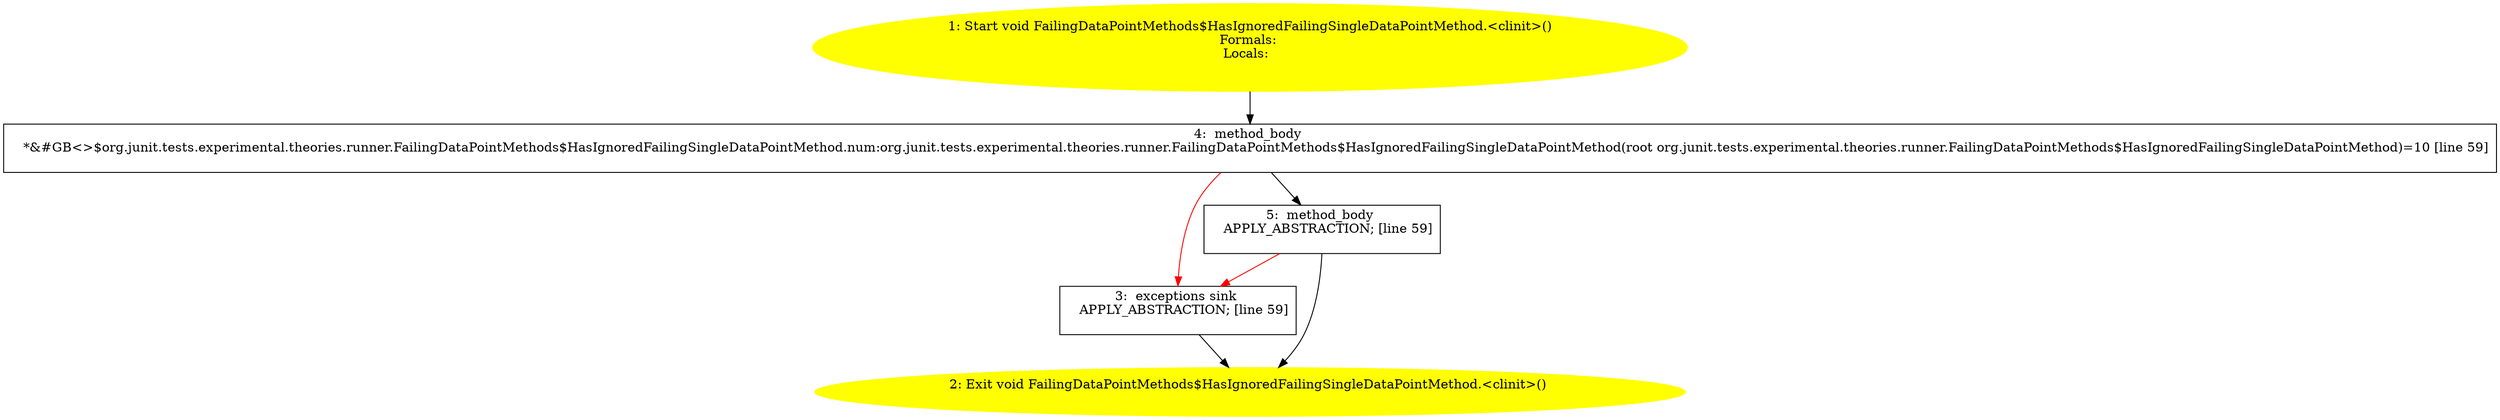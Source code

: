/* @generated */
digraph cfg {
"org.junit.tests.experimental.theories.runner.FailingDataPointMethods$HasIgnoredFailingSingleDataPoin.eb895e6ff8d3d1b73cd9693114f5d60b_1" [label="1: Start void FailingDataPointMethods$HasIgnoredFailingSingleDataPointMethod.<clinit>()\nFormals: \nLocals:  \n  " color=yellow style=filled]
	

	 "org.junit.tests.experimental.theories.runner.FailingDataPointMethods$HasIgnoredFailingSingleDataPoin.eb895e6ff8d3d1b73cd9693114f5d60b_1" -> "org.junit.tests.experimental.theories.runner.FailingDataPointMethods$HasIgnoredFailingSingleDataPoin.eb895e6ff8d3d1b73cd9693114f5d60b_4" ;
"org.junit.tests.experimental.theories.runner.FailingDataPointMethods$HasIgnoredFailingSingleDataPoin.eb895e6ff8d3d1b73cd9693114f5d60b_2" [label="2: Exit void FailingDataPointMethods$HasIgnoredFailingSingleDataPointMethod.<clinit>() \n  " color=yellow style=filled]
	

"org.junit.tests.experimental.theories.runner.FailingDataPointMethods$HasIgnoredFailingSingleDataPoin.eb895e6ff8d3d1b73cd9693114f5d60b_3" [label="3:  exceptions sink \n   APPLY_ABSTRACTION; [line 59]\n " shape="box"]
	

	 "org.junit.tests.experimental.theories.runner.FailingDataPointMethods$HasIgnoredFailingSingleDataPoin.eb895e6ff8d3d1b73cd9693114f5d60b_3" -> "org.junit.tests.experimental.theories.runner.FailingDataPointMethods$HasIgnoredFailingSingleDataPoin.eb895e6ff8d3d1b73cd9693114f5d60b_2" ;
"org.junit.tests.experimental.theories.runner.FailingDataPointMethods$HasIgnoredFailingSingleDataPoin.eb895e6ff8d3d1b73cd9693114f5d60b_4" [label="4:  method_body \n   *&#GB<>$org.junit.tests.experimental.theories.runner.FailingDataPointMethods$HasIgnoredFailingSingleDataPointMethod.num:org.junit.tests.experimental.theories.runner.FailingDataPointMethods$HasIgnoredFailingSingleDataPointMethod(root org.junit.tests.experimental.theories.runner.FailingDataPointMethods$HasIgnoredFailingSingleDataPointMethod)=10 [line 59]\n " shape="box"]
	

	 "org.junit.tests.experimental.theories.runner.FailingDataPointMethods$HasIgnoredFailingSingleDataPoin.eb895e6ff8d3d1b73cd9693114f5d60b_4" -> "org.junit.tests.experimental.theories.runner.FailingDataPointMethods$HasIgnoredFailingSingleDataPoin.eb895e6ff8d3d1b73cd9693114f5d60b_5" ;
	 "org.junit.tests.experimental.theories.runner.FailingDataPointMethods$HasIgnoredFailingSingleDataPoin.eb895e6ff8d3d1b73cd9693114f5d60b_4" -> "org.junit.tests.experimental.theories.runner.FailingDataPointMethods$HasIgnoredFailingSingleDataPoin.eb895e6ff8d3d1b73cd9693114f5d60b_3" [color="red" ];
"org.junit.tests.experimental.theories.runner.FailingDataPointMethods$HasIgnoredFailingSingleDataPoin.eb895e6ff8d3d1b73cd9693114f5d60b_5" [label="5:  method_body \n   APPLY_ABSTRACTION; [line 59]\n " shape="box"]
	

	 "org.junit.tests.experimental.theories.runner.FailingDataPointMethods$HasIgnoredFailingSingleDataPoin.eb895e6ff8d3d1b73cd9693114f5d60b_5" -> "org.junit.tests.experimental.theories.runner.FailingDataPointMethods$HasIgnoredFailingSingleDataPoin.eb895e6ff8d3d1b73cd9693114f5d60b_2" ;
	 "org.junit.tests.experimental.theories.runner.FailingDataPointMethods$HasIgnoredFailingSingleDataPoin.eb895e6ff8d3d1b73cd9693114f5d60b_5" -> "org.junit.tests.experimental.theories.runner.FailingDataPointMethods$HasIgnoredFailingSingleDataPoin.eb895e6ff8d3d1b73cd9693114f5d60b_3" [color="red" ];
}

